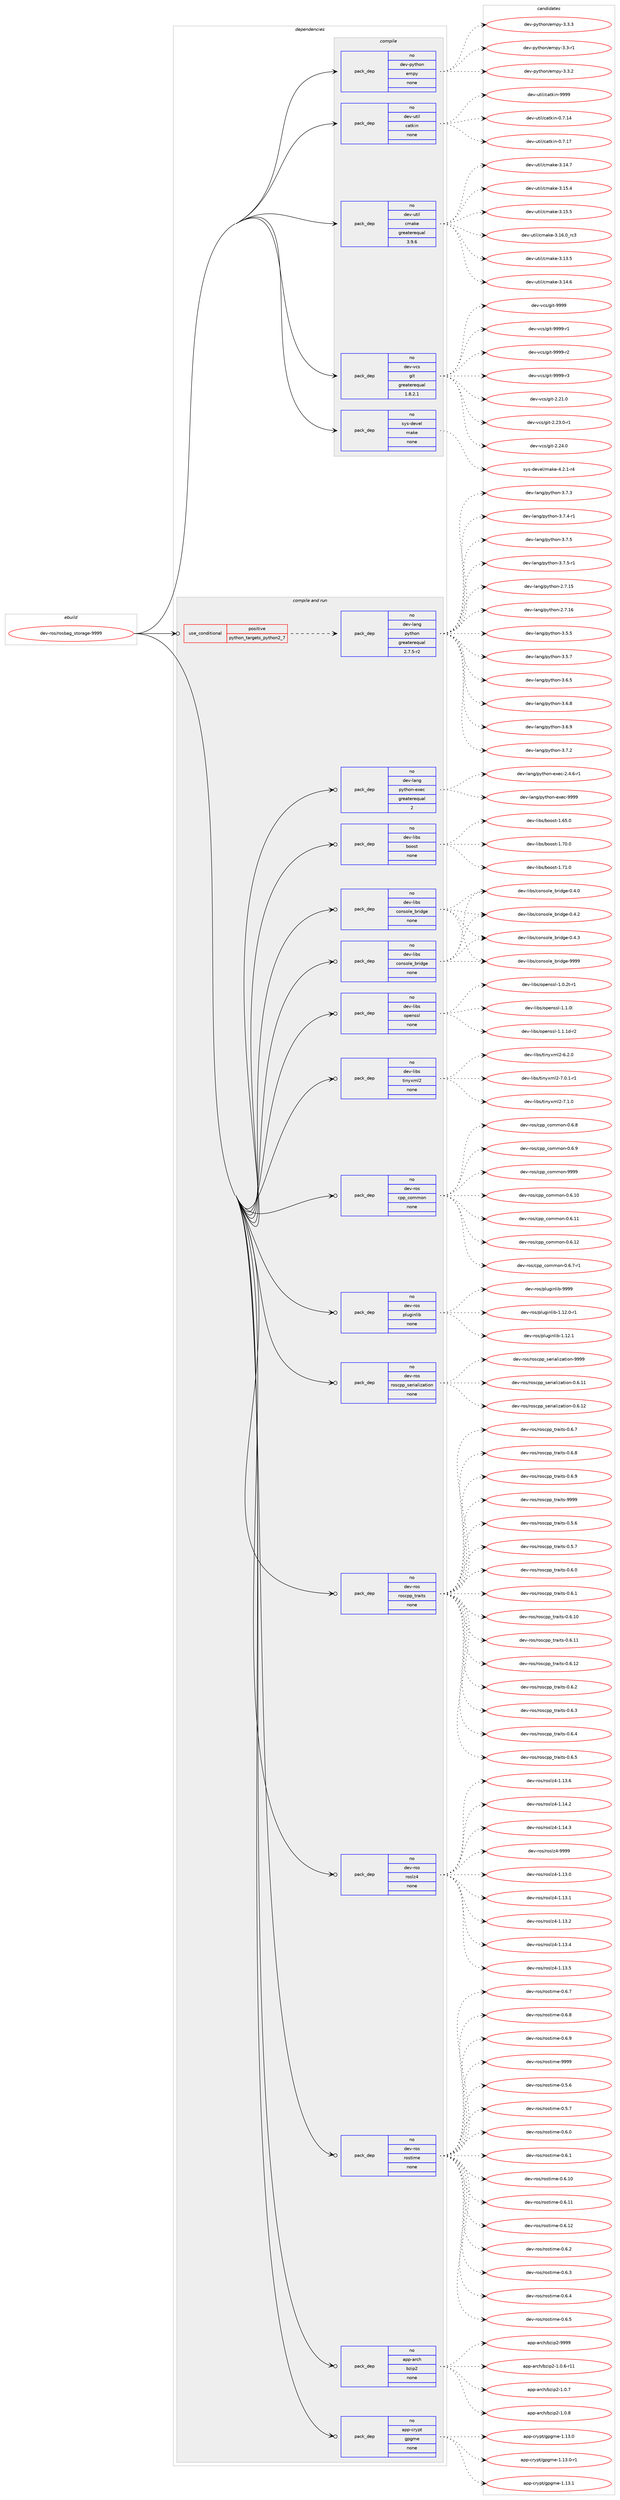 digraph prolog {

# *************
# Graph options
# *************

newrank=true;
concentrate=true;
compound=true;
graph [rankdir=LR,fontname=Helvetica,fontsize=10,ranksep=1.5];#, ranksep=2.5, nodesep=0.2];
edge  [arrowhead=vee];
node  [fontname=Helvetica,fontsize=10];

# **********
# The ebuild
# **********

subgraph cluster_leftcol {
color=gray;
rank=same;
label=<<i>ebuild</i>>;
id [label="dev-ros/rosbag_storage-9999", color=red, width=4, href="../dev-ros/rosbag_storage-9999.svg"];
}

# ****************
# The dependencies
# ****************

subgraph cluster_midcol {
color=gray;
label=<<i>dependencies</i>>;
subgraph cluster_compile {
fillcolor="#eeeeee";
style=filled;
label=<<i>compile</i>>;
subgraph pack493825 {
dependency660193 [label=<<TABLE BORDER="0" CELLBORDER="1" CELLSPACING="0" CELLPADDING="4" WIDTH="220"><TR><TD ROWSPAN="6" CELLPADDING="30">pack_dep</TD></TR><TR><TD WIDTH="110">no</TD></TR><TR><TD>dev-python</TD></TR><TR><TD>empy</TD></TR><TR><TD>none</TD></TR><TR><TD></TD></TR></TABLE>>, shape=none, color=blue];
}
id:e -> dependency660193:w [weight=20,style="solid",arrowhead="vee"];
subgraph pack493826 {
dependency660194 [label=<<TABLE BORDER="0" CELLBORDER="1" CELLSPACING="0" CELLPADDING="4" WIDTH="220"><TR><TD ROWSPAN="6" CELLPADDING="30">pack_dep</TD></TR><TR><TD WIDTH="110">no</TD></TR><TR><TD>dev-util</TD></TR><TR><TD>catkin</TD></TR><TR><TD>none</TD></TR><TR><TD></TD></TR></TABLE>>, shape=none, color=blue];
}
id:e -> dependency660194:w [weight=20,style="solid",arrowhead="vee"];
subgraph pack493827 {
dependency660195 [label=<<TABLE BORDER="0" CELLBORDER="1" CELLSPACING="0" CELLPADDING="4" WIDTH="220"><TR><TD ROWSPAN="6" CELLPADDING="30">pack_dep</TD></TR><TR><TD WIDTH="110">no</TD></TR><TR><TD>dev-util</TD></TR><TR><TD>cmake</TD></TR><TR><TD>greaterequal</TD></TR><TR><TD>3.9.6</TD></TR></TABLE>>, shape=none, color=blue];
}
id:e -> dependency660195:w [weight=20,style="solid",arrowhead="vee"];
subgraph pack493828 {
dependency660196 [label=<<TABLE BORDER="0" CELLBORDER="1" CELLSPACING="0" CELLPADDING="4" WIDTH="220"><TR><TD ROWSPAN="6" CELLPADDING="30">pack_dep</TD></TR><TR><TD WIDTH="110">no</TD></TR><TR><TD>dev-vcs</TD></TR><TR><TD>git</TD></TR><TR><TD>greaterequal</TD></TR><TR><TD>1.8.2.1</TD></TR></TABLE>>, shape=none, color=blue];
}
id:e -> dependency660196:w [weight=20,style="solid",arrowhead="vee"];
subgraph pack493829 {
dependency660197 [label=<<TABLE BORDER="0" CELLBORDER="1" CELLSPACING="0" CELLPADDING="4" WIDTH="220"><TR><TD ROWSPAN="6" CELLPADDING="30">pack_dep</TD></TR><TR><TD WIDTH="110">no</TD></TR><TR><TD>sys-devel</TD></TR><TR><TD>make</TD></TR><TR><TD>none</TD></TR><TR><TD></TD></TR></TABLE>>, shape=none, color=blue];
}
id:e -> dependency660197:w [weight=20,style="solid",arrowhead="vee"];
}
subgraph cluster_compileandrun {
fillcolor="#eeeeee";
style=filled;
label=<<i>compile and run</i>>;
subgraph cond154462 {
dependency660198 [label=<<TABLE BORDER="0" CELLBORDER="1" CELLSPACING="0" CELLPADDING="4"><TR><TD ROWSPAN="3" CELLPADDING="10">use_conditional</TD></TR><TR><TD>positive</TD></TR><TR><TD>python_targets_python2_7</TD></TR></TABLE>>, shape=none, color=red];
subgraph pack493830 {
dependency660199 [label=<<TABLE BORDER="0" CELLBORDER="1" CELLSPACING="0" CELLPADDING="4" WIDTH="220"><TR><TD ROWSPAN="6" CELLPADDING="30">pack_dep</TD></TR><TR><TD WIDTH="110">no</TD></TR><TR><TD>dev-lang</TD></TR><TR><TD>python</TD></TR><TR><TD>greaterequal</TD></TR><TR><TD>2.7.5-r2</TD></TR></TABLE>>, shape=none, color=blue];
}
dependency660198:e -> dependency660199:w [weight=20,style="dashed",arrowhead="vee"];
}
id:e -> dependency660198:w [weight=20,style="solid",arrowhead="odotvee"];
subgraph pack493831 {
dependency660200 [label=<<TABLE BORDER="0" CELLBORDER="1" CELLSPACING="0" CELLPADDING="4" WIDTH="220"><TR><TD ROWSPAN="6" CELLPADDING="30">pack_dep</TD></TR><TR><TD WIDTH="110">no</TD></TR><TR><TD>app-arch</TD></TR><TR><TD>bzip2</TD></TR><TR><TD>none</TD></TR><TR><TD></TD></TR></TABLE>>, shape=none, color=blue];
}
id:e -> dependency660200:w [weight=20,style="solid",arrowhead="odotvee"];
subgraph pack493832 {
dependency660201 [label=<<TABLE BORDER="0" CELLBORDER="1" CELLSPACING="0" CELLPADDING="4" WIDTH="220"><TR><TD ROWSPAN="6" CELLPADDING="30">pack_dep</TD></TR><TR><TD WIDTH="110">no</TD></TR><TR><TD>app-crypt</TD></TR><TR><TD>gpgme</TD></TR><TR><TD>none</TD></TR><TR><TD></TD></TR></TABLE>>, shape=none, color=blue];
}
id:e -> dependency660201:w [weight=20,style="solid",arrowhead="odotvee"];
subgraph pack493833 {
dependency660202 [label=<<TABLE BORDER="0" CELLBORDER="1" CELLSPACING="0" CELLPADDING="4" WIDTH="220"><TR><TD ROWSPAN="6" CELLPADDING="30">pack_dep</TD></TR><TR><TD WIDTH="110">no</TD></TR><TR><TD>dev-lang</TD></TR><TR><TD>python-exec</TD></TR><TR><TD>greaterequal</TD></TR><TR><TD>2</TD></TR></TABLE>>, shape=none, color=blue];
}
id:e -> dependency660202:w [weight=20,style="solid",arrowhead="odotvee"];
subgraph pack493834 {
dependency660203 [label=<<TABLE BORDER="0" CELLBORDER="1" CELLSPACING="0" CELLPADDING="4" WIDTH="220"><TR><TD ROWSPAN="6" CELLPADDING="30">pack_dep</TD></TR><TR><TD WIDTH="110">no</TD></TR><TR><TD>dev-libs</TD></TR><TR><TD>boost</TD></TR><TR><TD>none</TD></TR><TR><TD></TD></TR></TABLE>>, shape=none, color=blue];
}
id:e -> dependency660203:w [weight=20,style="solid",arrowhead="odotvee"];
subgraph pack493835 {
dependency660204 [label=<<TABLE BORDER="0" CELLBORDER="1" CELLSPACING="0" CELLPADDING="4" WIDTH="220"><TR><TD ROWSPAN="6" CELLPADDING="30">pack_dep</TD></TR><TR><TD WIDTH="110">no</TD></TR><TR><TD>dev-libs</TD></TR><TR><TD>console_bridge</TD></TR><TR><TD>none</TD></TR><TR><TD></TD></TR></TABLE>>, shape=none, color=blue];
}
id:e -> dependency660204:w [weight=20,style="solid",arrowhead="odotvee"];
subgraph pack493836 {
dependency660205 [label=<<TABLE BORDER="0" CELLBORDER="1" CELLSPACING="0" CELLPADDING="4" WIDTH="220"><TR><TD ROWSPAN="6" CELLPADDING="30">pack_dep</TD></TR><TR><TD WIDTH="110">no</TD></TR><TR><TD>dev-libs</TD></TR><TR><TD>console_bridge</TD></TR><TR><TD>none</TD></TR><TR><TD></TD></TR></TABLE>>, shape=none, color=blue];
}
id:e -> dependency660205:w [weight=20,style="solid",arrowhead="odotvee"];
subgraph pack493837 {
dependency660206 [label=<<TABLE BORDER="0" CELLBORDER="1" CELLSPACING="0" CELLPADDING="4" WIDTH="220"><TR><TD ROWSPAN="6" CELLPADDING="30">pack_dep</TD></TR><TR><TD WIDTH="110">no</TD></TR><TR><TD>dev-libs</TD></TR><TR><TD>openssl</TD></TR><TR><TD>none</TD></TR><TR><TD></TD></TR></TABLE>>, shape=none, color=blue];
}
id:e -> dependency660206:w [weight=20,style="solid",arrowhead="odotvee"];
subgraph pack493838 {
dependency660207 [label=<<TABLE BORDER="0" CELLBORDER="1" CELLSPACING="0" CELLPADDING="4" WIDTH="220"><TR><TD ROWSPAN="6" CELLPADDING="30">pack_dep</TD></TR><TR><TD WIDTH="110">no</TD></TR><TR><TD>dev-libs</TD></TR><TR><TD>tinyxml2</TD></TR><TR><TD>none</TD></TR><TR><TD></TD></TR></TABLE>>, shape=none, color=blue];
}
id:e -> dependency660207:w [weight=20,style="solid",arrowhead="odotvee"];
subgraph pack493839 {
dependency660208 [label=<<TABLE BORDER="0" CELLBORDER="1" CELLSPACING="0" CELLPADDING="4" WIDTH="220"><TR><TD ROWSPAN="6" CELLPADDING="30">pack_dep</TD></TR><TR><TD WIDTH="110">no</TD></TR><TR><TD>dev-ros</TD></TR><TR><TD>cpp_common</TD></TR><TR><TD>none</TD></TR><TR><TD></TD></TR></TABLE>>, shape=none, color=blue];
}
id:e -> dependency660208:w [weight=20,style="solid",arrowhead="odotvee"];
subgraph pack493840 {
dependency660209 [label=<<TABLE BORDER="0" CELLBORDER="1" CELLSPACING="0" CELLPADDING="4" WIDTH="220"><TR><TD ROWSPAN="6" CELLPADDING="30">pack_dep</TD></TR><TR><TD WIDTH="110">no</TD></TR><TR><TD>dev-ros</TD></TR><TR><TD>pluginlib</TD></TR><TR><TD>none</TD></TR><TR><TD></TD></TR></TABLE>>, shape=none, color=blue];
}
id:e -> dependency660209:w [weight=20,style="solid",arrowhead="odotvee"];
subgraph pack493841 {
dependency660210 [label=<<TABLE BORDER="0" CELLBORDER="1" CELLSPACING="0" CELLPADDING="4" WIDTH="220"><TR><TD ROWSPAN="6" CELLPADDING="30">pack_dep</TD></TR><TR><TD WIDTH="110">no</TD></TR><TR><TD>dev-ros</TD></TR><TR><TD>roscpp_serialization</TD></TR><TR><TD>none</TD></TR><TR><TD></TD></TR></TABLE>>, shape=none, color=blue];
}
id:e -> dependency660210:w [weight=20,style="solid",arrowhead="odotvee"];
subgraph pack493842 {
dependency660211 [label=<<TABLE BORDER="0" CELLBORDER="1" CELLSPACING="0" CELLPADDING="4" WIDTH="220"><TR><TD ROWSPAN="6" CELLPADDING="30">pack_dep</TD></TR><TR><TD WIDTH="110">no</TD></TR><TR><TD>dev-ros</TD></TR><TR><TD>roscpp_traits</TD></TR><TR><TD>none</TD></TR><TR><TD></TD></TR></TABLE>>, shape=none, color=blue];
}
id:e -> dependency660211:w [weight=20,style="solid",arrowhead="odotvee"];
subgraph pack493843 {
dependency660212 [label=<<TABLE BORDER="0" CELLBORDER="1" CELLSPACING="0" CELLPADDING="4" WIDTH="220"><TR><TD ROWSPAN="6" CELLPADDING="30">pack_dep</TD></TR><TR><TD WIDTH="110">no</TD></TR><TR><TD>dev-ros</TD></TR><TR><TD>roslz4</TD></TR><TR><TD>none</TD></TR><TR><TD></TD></TR></TABLE>>, shape=none, color=blue];
}
id:e -> dependency660212:w [weight=20,style="solid",arrowhead="odotvee"];
subgraph pack493844 {
dependency660213 [label=<<TABLE BORDER="0" CELLBORDER="1" CELLSPACING="0" CELLPADDING="4" WIDTH="220"><TR><TD ROWSPAN="6" CELLPADDING="30">pack_dep</TD></TR><TR><TD WIDTH="110">no</TD></TR><TR><TD>dev-ros</TD></TR><TR><TD>rostime</TD></TR><TR><TD>none</TD></TR><TR><TD></TD></TR></TABLE>>, shape=none, color=blue];
}
id:e -> dependency660213:w [weight=20,style="solid",arrowhead="odotvee"];
}
subgraph cluster_run {
fillcolor="#eeeeee";
style=filled;
label=<<i>run</i>>;
}
}

# **************
# The candidates
# **************

subgraph cluster_choices {
rank=same;
color=gray;
label=<<i>candidates</i>>;

subgraph choice493825 {
color=black;
nodesep=1;
choice1001011184511212111610411111047101109112121455146514511449 [label="dev-python/empy-3.3-r1", color=red, width=4,href="../dev-python/empy-3.3-r1.svg"];
choice1001011184511212111610411111047101109112121455146514650 [label="dev-python/empy-3.3.2", color=red, width=4,href="../dev-python/empy-3.3.2.svg"];
choice1001011184511212111610411111047101109112121455146514651 [label="dev-python/empy-3.3.3", color=red, width=4,href="../dev-python/empy-3.3.3.svg"];
dependency660193:e -> choice1001011184511212111610411111047101109112121455146514511449:w [style=dotted,weight="100"];
dependency660193:e -> choice1001011184511212111610411111047101109112121455146514650:w [style=dotted,weight="100"];
dependency660193:e -> choice1001011184511212111610411111047101109112121455146514651:w [style=dotted,weight="100"];
}
subgraph choice493826 {
color=black;
nodesep=1;
choice1001011184511711610510847999711610710511045484655464952 [label="dev-util/catkin-0.7.14", color=red, width=4,href="../dev-util/catkin-0.7.14.svg"];
choice1001011184511711610510847999711610710511045484655464955 [label="dev-util/catkin-0.7.17", color=red, width=4,href="../dev-util/catkin-0.7.17.svg"];
choice100101118451171161051084799971161071051104557575757 [label="dev-util/catkin-9999", color=red, width=4,href="../dev-util/catkin-9999.svg"];
dependency660194:e -> choice1001011184511711610510847999711610710511045484655464952:w [style=dotted,weight="100"];
dependency660194:e -> choice1001011184511711610510847999711610710511045484655464955:w [style=dotted,weight="100"];
dependency660194:e -> choice100101118451171161051084799971161071051104557575757:w [style=dotted,weight="100"];
}
subgraph choice493827 {
color=black;
nodesep=1;
choice1001011184511711610510847991099710710145514649514653 [label="dev-util/cmake-3.13.5", color=red, width=4,href="../dev-util/cmake-3.13.5.svg"];
choice1001011184511711610510847991099710710145514649524654 [label="dev-util/cmake-3.14.6", color=red, width=4,href="../dev-util/cmake-3.14.6.svg"];
choice1001011184511711610510847991099710710145514649524655 [label="dev-util/cmake-3.14.7", color=red, width=4,href="../dev-util/cmake-3.14.7.svg"];
choice1001011184511711610510847991099710710145514649534652 [label="dev-util/cmake-3.15.4", color=red, width=4,href="../dev-util/cmake-3.15.4.svg"];
choice1001011184511711610510847991099710710145514649534653 [label="dev-util/cmake-3.15.5", color=red, width=4,href="../dev-util/cmake-3.15.5.svg"];
choice1001011184511711610510847991099710710145514649544648951149951 [label="dev-util/cmake-3.16.0_rc3", color=red, width=4,href="../dev-util/cmake-3.16.0_rc3.svg"];
dependency660195:e -> choice1001011184511711610510847991099710710145514649514653:w [style=dotted,weight="100"];
dependency660195:e -> choice1001011184511711610510847991099710710145514649524654:w [style=dotted,weight="100"];
dependency660195:e -> choice1001011184511711610510847991099710710145514649524655:w [style=dotted,weight="100"];
dependency660195:e -> choice1001011184511711610510847991099710710145514649534652:w [style=dotted,weight="100"];
dependency660195:e -> choice1001011184511711610510847991099710710145514649534653:w [style=dotted,weight="100"];
dependency660195:e -> choice1001011184511711610510847991099710710145514649544648951149951:w [style=dotted,weight="100"];
}
subgraph choice493828 {
color=black;
nodesep=1;
choice10010111845118991154710310511645504650494648 [label="dev-vcs/git-2.21.0", color=red, width=4,href="../dev-vcs/git-2.21.0.svg"];
choice100101118451189911547103105116455046505146484511449 [label="dev-vcs/git-2.23.0-r1", color=red, width=4,href="../dev-vcs/git-2.23.0-r1.svg"];
choice10010111845118991154710310511645504650524648 [label="dev-vcs/git-2.24.0", color=red, width=4,href="../dev-vcs/git-2.24.0.svg"];
choice1001011184511899115471031051164557575757 [label="dev-vcs/git-9999", color=red, width=4,href="../dev-vcs/git-9999.svg"];
choice10010111845118991154710310511645575757574511449 [label="dev-vcs/git-9999-r1", color=red, width=4,href="../dev-vcs/git-9999-r1.svg"];
choice10010111845118991154710310511645575757574511450 [label="dev-vcs/git-9999-r2", color=red, width=4,href="../dev-vcs/git-9999-r2.svg"];
choice10010111845118991154710310511645575757574511451 [label="dev-vcs/git-9999-r3", color=red, width=4,href="../dev-vcs/git-9999-r3.svg"];
dependency660196:e -> choice10010111845118991154710310511645504650494648:w [style=dotted,weight="100"];
dependency660196:e -> choice100101118451189911547103105116455046505146484511449:w [style=dotted,weight="100"];
dependency660196:e -> choice10010111845118991154710310511645504650524648:w [style=dotted,weight="100"];
dependency660196:e -> choice1001011184511899115471031051164557575757:w [style=dotted,weight="100"];
dependency660196:e -> choice10010111845118991154710310511645575757574511449:w [style=dotted,weight="100"];
dependency660196:e -> choice10010111845118991154710310511645575757574511450:w [style=dotted,weight="100"];
dependency660196:e -> choice10010111845118991154710310511645575757574511451:w [style=dotted,weight="100"];
}
subgraph choice493829 {
color=black;
nodesep=1;
choice1151211154510010111810110847109971071014552465046494511452 [label="sys-devel/make-4.2.1-r4", color=red, width=4,href="../sys-devel/make-4.2.1-r4.svg"];
dependency660197:e -> choice1151211154510010111810110847109971071014552465046494511452:w [style=dotted,weight="100"];
}
subgraph choice493830 {
color=black;
nodesep=1;
choice10010111845108971101034711212111610411111045504655464953 [label="dev-lang/python-2.7.15", color=red, width=4,href="../dev-lang/python-2.7.15.svg"];
choice10010111845108971101034711212111610411111045504655464954 [label="dev-lang/python-2.7.16", color=red, width=4,href="../dev-lang/python-2.7.16.svg"];
choice100101118451089711010347112121116104111110455146534653 [label="dev-lang/python-3.5.5", color=red, width=4,href="../dev-lang/python-3.5.5.svg"];
choice100101118451089711010347112121116104111110455146534655 [label="dev-lang/python-3.5.7", color=red, width=4,href="../dev-lang/python-3.5.7.svg"];
choice100101118451089711010347112121116104111110455146544653 [label="dev-lang/python-3.6.5", color=red, width=4,href="../dev-lang/python-3.6.5.svg"];
choice100101118451089711010347112121116104111110455146544656 [label="dev-lang/python-3.6.8", color=red, width=4,href="../dev-lang/python-3.6.8.svg"];
choice100101118451089711010347112121116104111110455146544657 [label="dev-lang/python-3.6.9", color=red, width=4,href="../dev-lang/python-3.6.9.svg"];
choice100101118451089711010347112121116104111110455146554650 [label="dev-lang/python-3.7.2", color=red, width=4,href="../dev-lang/python-3.7.2.svg"];
choice100101118451089711010347112121116104111110455146554651 [label="dev-lang/python-3.7.3", color=red, width=4,href="../dev-lang/python-3.7.3.svg"];
choice1001011184510897110103471121211161041111104551465546524511449 [label="dev-lang/python-3.7.4-r1", color=red, width=4,href="../dev-lang/python-3.7.4-r1.svg"];
choice100101118451089711010347112121116104111110455146554653 [label="dev-lang/python-3.7.5", color=red, width=4,href="../dev-lang/python-3.7.5.svg"];
choice1001011184510897110103471121211161041111104551465546534511449 [label="dev-lang/python-3.7.5-r1", color=red, width=4,href="../dev-lang/python-3.7.5-r1.svg"];
dependency660199:e -> choice10010111845108971101034711212111610411111045504655464953:w [style=dotted,weight="100"];
dependency660199:e -> choice10010111845108971101034711212111610411111045504655464954:w [style=dotted,weight="100"];
dependency660199:e -> choice100101118451089711010347112121116104111110455146534653:w [style=dotted,weight="100"];
dependency660199:e -> choice100101118451089711010347112121116104111110455146534655:w [style=dotted,weight="100"];
dependency660199:e -> choice100101118451089711010347112121116104111110455146544653:w [style=dotted,weight="100"];
dependency660199:e -> choice100101118451089711010347112121116104111110455146544656:w [style=dotted,weight="100"];
dependency660199:e -> choice100101118451089711010347112121116104111110455146544657:w [style=dotted,weight="100"];
dependency660199:e -> choice100101118451089711010347112121116104111110455146554650:w [style=dotted,weight="100"];
dependency660199:e -> choice100101118451089711010347112121116104111110455146554651:w [style=dotted,weight="100"];
dependency660199:e -> choice1001011184510897110103471121211161041111104551465546524511449:w [style=dotted,weight="100"];
dependency660199:e -> choice100101118451089711010347112121116104111110455146554653:w [style=dotted,weight="100"];
dependency660199:e -> choice1001011184510897110103471121211161041111104551465546534511449:w [style=dotted,weight="100"];
}
subgraph choice493831 {
color=black;
nodesep=1;
choice97112112459711499104479812210511250454946484654451144949 [label="app-arch/bzip2-1.0.6-r11", color=red, width=4,href="../app-arch/bzip2-1.0.6-r11.svg"];
choice97112112459711499104479812210511250454946484655 [label="app-arch/bzip2-1.0.7", color=red, width=4,href="../app-arch/bzip2-1.0.7.svg"];
choice97112112459711499104479812210511250454946484656 [label="app-arch/bzip2-1.0.8", color=red, width=4,href="../app-arch/bzip2-1.0.8.svg"];
choice971121124597114991044798122105112504557575757 [label="app-arch/bzip2-9999", color=red, width=4,href="../app-arch/bzip2-9999.svg"];
dependency660200:e -> choice97112112459711499104479812210511250454946484654451144949:w [style=dotted,weight="100"];
dependency660200:e -> choice97112112459711499104479812210511250454946484655:w [style=dotted,weight="100"];
dependency660200:e -> choice97112112459711499104479812210511250454946484656:w [style=dotted,weight="100"];
dependency660200:e -> choice971121124597114991044798122105112504557575757:w [style=dotted,weight="100"];
}
subgraph choice493832 {
color=black;
nodesep=1;
choice9711211245991141211121164710311210310910145494649514648 [label="app-crypt/gpgme-1.13.0", color=red, width=4,href="../app-crypt/gpgme-1.13.0.svg"];
choice97112112459911412111211647103112103109101454946495146484511449 [label="app-crypt/gpgme-1.13.0-r1", color=red, width=4,href="../app-crypt/gpgme-1.13.0-r1.svg"];
choice9711211245991141211121164710311210310910145494649514649 [label="app-crypt/gpgme-1.13.1", color=red, width=4,href="../app-crypt/gpgme-1.13.1.svg"];
dependency660201:e -> choice9711211245991141211121164710311210310910145494649514648:w [style=dotted,weight="100"];
dependency660201:e -> choice97112112459911412111211647103112103109101454946495146484511449:w [style=dotted,weight="100"];
dependency660201:e -> choice9711211245991141211121164710311210310910145494649514649:w [style=dotted,weight="100"];
}
subgraph choice493833 {
color=black;
nodesep=1;
choice10010111845108971101034711212111610411111045101120101994550465246544511449 [label="dev-lang/python-exec-2.4.6-r1", color=red, width=4,href="../dev-lang/python-exec-2.4.6-r1.svg"];
choice10010111845108971101034711212111610411111045101120101994557575757 [label="dev-lang/python-exec-9999", color=red, width=4,href="../dev-lang/python-exec-9999.svg"];
dependency660202:e -> choice10010111845108971101034711212111610411111045101120101994550465246544511449:w [style=dotted,weight="100"];
dependency660202:e -> choice10010111845108971101034711212111610411111045101120101994557575757:w [style=dotted,weight="100"];
}
subgraph choice493834 {
color=black;
nodesep=1;
choice1001011184510810598115479811111111511645494654534648 [label="dev-libs/boost-1.65.0", color=red, width=4,href="../dev-libs/boost-1.65.0.svg"];
choice1001011184510810598115479811111111511645494655484648 [label="dev-libs/boost-1.70.0", color=red, width=4,href="../dev-libs/boost-1.70.0.svg"];
choice1001011184510810598115479811111111511645494655494648 [label="dev-libs/boost-1.71.0", color=red, width=4,href="../dev-libs/boost-1.71.0.svg"];
dependency660203:e -> choice1001011184510810598115479811111111511645494654534648:w [style=dotted,weight="100"];
dependency660203:e -> choice1001011184510810598115479811111111511645494655484648:w [style=dotted,weight="100"];
dependency660203:e -> choice1001011184510810598115479811111111511645494655494648:w [style=dotted,weight="100"];
}
subgraph choice493835 {
color=black;
nodesep=1;
choice100101118451081059811547991111101151111081019598114105100103101454846524648 [label="dev-libs/console_bridge-0.4.0", color=red, width=4,href="../dev-libs/console_bridge-0.4.0.svg"];
choice100101118451081059811547991111101151111081019598114105100103101454846524650 [label="dev-libs/console_bridge-0.4.2", color=red, width=4,href="../dev-libs/console_bridge-0.4.2.svg"];
choice100101118451081059811547991111101151111081019598114105100103101454846524651 [label="dev-libs/console_bridge-0.4.3", color=red, width=4,href="../dev-libs/console_bridge-0.4.3.svg"];
choice1001011184510810598115479911111011511110810195981141051001031014557575757 [label="dev-libs/console_bridge-9999", color=red, width=4,href="../dev-libs/console_bridge-9999.svg"];
dependency660204:e -> choice100101118451081059811547991111101151111081019598114105100103101454846524648:w [style=dotted,weight="100"];
dependency660204:e -> choice100101118451081059811547991111101151111081019598114105100103101454846524650:w [style=dotted,weight="100"];
dependency660204:e -> choice100101118451081059811547991111101151111081019598114105100103101454846524651:w [style=dotted,weight="100"];
dependency660204:e -> choice1001011184510810598115479911111011511110810195981141051001031014557575757:w [style=dotted,weight="100"];
}
subgraph choice493836 {
color=black;
nodesep=1;
choice100101118451081059811547991111101151111081019598114105100103101454846524648 [label="dev-libs/console_bridge-0.4.0", color=red, width=4,href="../dev-libs/console_bridge-0.4.0.svg"];
choice100101118451081059811547991111101151111081019598114105100103101454846524650 [label="dev-libs/console_bridge-0.4.2", color=red, width=4,href="../dev-libs/console_bridge-0.4.2.svg"];
choice100101118451081059811547991111101151111081019598114105100103101454846524651 [label="dev-libs/console_bridge-0.4.3", color=red, width=4,href="../dev-libs/console_bridge-0.4.3.svg"];
choice1001011184510810598115479911111011511110810195981141051001031014557575757 [label="dev-libs/console_bridge-9999", color=red, width=4,href="../dev-libs/console_bridge-9999.svg"];
dependency660205:e -> choice100101118451081059811547991111101151111081019598114105100103101454846524648:w [style=dotted,weight="100"];
dependency660205:e -> choice100101118451081059811547991111101151111081019598114105100103101454846524650:w [style=dotted,weight="100"];
dependency660205:e -> choice100101118451081059811547991111101151111081019598114105100103101454846524651:w [style=dotted,weight="100"];
dependency660205:e -> choice1001011184510810598115479911111011511110810195981141051001031014557575757:w [style=dotted,weight="100"];
}
subgraph choice493837 {
color=black;
nodesep=1;
choice1001011184510810598115471111121011101151151084549464846501164511449 [label="dev-libs/openssl-1.0.2t-r1", color=red, width=4,href="../dev-libs/openssl-1.0.2t-r1.svg"];
choice100101118451081059811547111112101110115115108454946494648108 [label="dev-libs/openssl-1.1.0l", color=red, width=4,href="../dev-libs/openssl-1.1.0l.svg"];
choice1001011184510810598115471111121011101151151084549464946491004511450 [label="dev-libs/openssl-1.1.1d-r2", color=red, width=4,href="../dev-libs/openssl-1.1.1d-r2.svg"];
dependency660206:e -> choice1001011184510810598115471111121011101151151084549464846501164511449:w [style=dotted,weight="100"];
dependency660206:e -> choice100101118451081059811547111112101110115115108454946494648108:w [style=dotted,weight="100"];
dependency660206:e -> choice1001011184510810598115471111121011101151151084549464946491004511450:w [style=dotted,weight="100"];
}
subgraph choice493838 {
color=black;
nodesep=1;
choice10010111845108105981154711610511012112010910850455446504648 [label="dev-libs/tinyxml2-6.2.0", color=red, width=4,href="../dev-libs/tinyxml2-6.2.0.svg"];
choice100101118451081059811547116105110121120109108504555464846494511449 [label="dev-libs/tinyxml2-7.0.1-r1", color=red, width=4,href="../dev-libs/tinyxml2-7.0.1-r1.svg"];
choice10010111845108105981154711610511012112010910850455546494648 [label="dev-libs/tinyxml2-7.1.0", color=red, width=4,href="../dev-libs/tinyxml2-7.1.0.svg"];
dependency660207:e -> choice10010111845108105981154711610511012112010910850455446504648:w [style=dotted,weight="100"];
dependency660207:e -> choice100101118451081059811547116105110121120109108504555464846494511449:w [style=dotted,weight="100"];
dependency660207:e -> choice10010111845108105981154711610511012112010910850455546494648:w [style=dotted,weight="100"];
}
subgraph choice493839 {
color=black;
nodesep=1;
choice100101118451141111154799112112959911110910911111045484654464948 [label="dev-ros/cpp_common-0.6.10", color=red, width=4,href="../dev-ros/cpp_common-0.6.10.svg"];
choice100101118451141111154799112112959911110910911111045484654464949 [label="dev-ros/cpp_common-0.6.11", color=red, width=4,href="../dev-ros/cpp_common-0.6.11.svg"];
choice100101118451141111154799112112959911110910911111045484654464950 [label="dev-ros/cpp_common-0.6.12", color=red, width=4,href="../dev-ros/cpp_common-0.6.12.svg"];
choice10010111845114111115479911211295991111091091111104548465446554511449 [label="dev-ros/cpp_common-0.6.7-r1", color=red, width=4,href="../dev-ros/cpp_common-0.6.7-r1.svg"];
choice1001011184511411111547991121129599111109109111110454846544656 [label="dev-ros/cpp_common-0.6.8", color=red, width=4,href="../dev-ros/cpp_common-0.6.8.svg"];
choice1001011184511411111547991121129599111109109111110454846544657 [label="dev-ros/cpp_common-0.6.9", color=red, width=4,href="../dev-ros/cpp_common-0.6.9.svg"];
choice10010111845114111115479911211295991111091091111104557575757 [label="dev-ros/cpp_common-9999", color=red, width=4,href="../dev-ros/cpp_common-9999.svg"];
dependency660208:e -> choice100101118451141111154799112112959911110910911111045484654464948:w [style=dotted,weight="100"];
dependency660208:e -> choice100101118451141111154799112112959911110910911111045484654464949:w [style=dotted,weight="100"];
dependency660208:e -> choice100101118451141111154799112112959911110910911111045484654464950:w [style=dotted,weight="100"];
dependency660208:e -> choice10010111845114111115479911211295991111091091111104548465446554511449:w [style=dotted,weight="100"];
dependency660208:e -> choice1001011184511411111547991121129599111109109111110454846544656:w [style=dotted,weight="100"];
dependency660208:e -> choice1001011184511411111547991121129599111109109111110454846544657:w [style=dotted,weight="100"];
dependency660208:e -> choice10010111845114111115479911211295991111091091111104557575757:w [style=dotted,weight="100"];
}
subgraph choice493840 {
color=black;
nodesep=1;
choice100101118451141111154711210811710310511010810598454946495046484511449 [label="dev-ros/pluginlib-1.12.0-r1", color=red, width=4,href="../dev-ros/pluginlib-1.12.0-r1.svg"];
choice10010111845114111115471121081171031051101081059845494649504649 [label="dev-ros/pluginlib-1.12.1", color=red, width=4,href="../dev-ros/pluginlib-1.12.1.svg"];
choice1001011184511411111547112108117103105110108105984557575757 [label="dev-ros/pluginlib-9999", color=red, width=4,href="../dev-ros/pluginlib-9999.svg"];
dependency660209:e -> choice100101118451141111154711210811710310511010810598454946495046484511449:w [style=dotted,weight="100"];
dependency660209:e -> choice10010111845114111115471121081171031051101081059845494649504649:w [style=dotted,weight="100"];
dependency660209:e -> choice1001011184511411111547112108117103105110108105984557575757:w [style=dotted,weight="100"];
}
subgraph choice493841 {
color=black;
nodesep=1;
choice10010111845114111115471141111159911211295115101114105971081051229711610511111045484654464949 [label="dev-ros/roscpp_serialization-0.6.11", color=red, width=4,href="../dev-ros/roscpp_serialization-0.6.11.svg"];
choice10010111845114111115471141111159911211295115101114105971081051229711610511111045484654464950 [label="dev-ros/roscpp_serialization-0.6.12", color=red, width=4,href="../dev-ros/roscpp_serialization-0.6.12.svg"];
choice1001011184511411111547114111115991121129511510111410597108105122971161051111104557575757 [label="dev-ros/roscpp_serialization-9999", color=red, width=4,href="../dev-ros/roscpp_serialization-9999.svg"];
dependency660210:e -> choice10010111845114111115471141111159911211295115101114105971081051229711610511111045484654464949:w [style=dotted,weight="100"];
dependency660210:e -> choice10010111845114111115471141111159911211295115101114105971081051229711610511111045484654464950:w [style=dotted,weight="100"];
dependency660210:e -> choice1001011184511411111547114111115991121129511510111410597108105122971161051111104557575757:w [style=dotted,weight="100"];
}
subgraph choice493842 {
color=black;
nodesep=1;
choice1001011184511411111547114111115991121129511611497105116115454846534654 [label="dev-ros/roscpp_traits-0.5.6", color=red, width=4,href="../dev-ros/roscpp_traits-0.5.6.svg"];
choice1001011184511411111547114111115991121129511611497105116115454846534655 [label="dev-ros/roscpp_traits-0.5.7", color=red, width=4,href="../dev-ros/roscpp_traits-0.5.7.svg"];
choice1001011184511411111547114111115991121129511611497105116115454846544648 [label="dev-ros/roscpp_traits-0.6.0", color=red, width=4,href="../dev-ros/roscpp_traits-0.6.0.svg"];
choice1001011184511411111547114111115991121129511611497105116115454846544649 [label="dev-ros/roscpp_traits-0.6.1", color=red, width=4,href="../dev-ros/roscpp_traits-0.6.1.svg"];
choice100101118451141111154711411111599112112951161149710511611545484654464948 [label="dev-ros/roscpp_traits-0.6.10", color=red, width=4,href="../dev-ros/roscpp_traits-0.6.10.svg"];
choice100101118451141111154711411111599112112951161149710511611545484654464949 [label="dev-ros/roscpp_traits-0.6.11", color=red, width=4,href="../dev-ros/roscpp_traits-0.6.11.svg"];
choice100101118451141111154711411111599112112951161149710511611545484654464950 [label="dev-ros/roscpp_traits-0.6.12", color=red, width=4,href="../dev-ros/roscpp_traits-0.6.12.svg"];
choice1001011184511411111547114111115991121129511611497105116115454846544650 [label="dev-ros/roscpp_traits-0.6.2", color=red, width=4,href="../dev-ros/roscpp_traits-0.6.2.svg"];
choice1001011184511411111547114111115991121129511611497105116115454846544651 [label="dev-ros/roscpp_traits-0.6.3", color=red, width=4,href="../dev-ros/roscpp_traits-0.6.3.svg"];
choice1001011184511411111547114111115991121129511611497105116115454846544652 [label="dev-ros/roscpp_traits-0.6.4", color=red, width=4,href="../dev-ros/roscpp_traits-0.6.4.svg"];
choice1001011184511411111547114111115991121129511611497105116115454846544653 [label="dev-ros/roscpp_traits-0.6.5", color=red, width=4,href="../dev-ros/roscpp_traits-0.6.5.svg"];
choice1001011184511411111547114111115991121129511611497105116115454846544655 [label="dev-ros/roscpp_traits-0.6.7", color=red, width=4,href="../dev-ros/roscpp_traits-0.6.7.svg"];
choice1001011184511411111547114111115991121129511611497105116115454846544656 [label="dev-ros/roscpp_traits-0.6.8", color=red, width=4,href="../dev-ros/roscpp_traits-0.6.8.svg"];
choice1001011184511411111547114111115991121129511611497105116115454846544657 [label="dev-ros/roscpp_traits-0.6.9", color=red, width=4,href="../dev-ros/roscpp_traits-0.6.9.svg"];
choice10010111845114111115471141111159911211295116114971051161154557575757 [label="dev-ros/roscpp_traits-9999", color=red, width=4,href="../dev-ros/roscpp_traits-9999.svg"];
dependency660211:e -> choice1001011184511411111547114111115991121129511611497105116115454846534654:w [style=dotted,weight="100"];
dependency660211:e -> choice1001011184511411111547114111115991121129511611497105116115454846534655:w [style=dotted,weight="100"];
dependency660211:e -> choice1001011184511411111547114111115991121129511611497105116115454846544648:w [style=dotted,weight="100"];
dependency660211:e -> choice1001011184511411111547114111115991121129511611497105116115454846544649:w [style=dotted,weight="100"];
dependency660211:e -> choice100101118451141111154711411111599112112951161149710511611545484654464948:w [style=dotted,weight="100"];
dependency660211:e -> choice100101118451141111154711411111599112112951161149710511611545484654464949:w [style=dotted,weight="100"];
dependency660211:e -> choice100101118451141111154711411111599112112951161149710511611545484654464950:w [style=dotted,weight="100"];
dependency660211:e -> choice1001011184511411111547114111115991121129511611497105116115454846544650:w [style=dotted,weight="100"];
dependency660211:e -> choice1001011184511411111547114111115991121129511611497105116115454846544651:w [style=dotted,weight="100"];
dependency660211:e -> choice1001011184511411111547114111115991121129511611497105116115454846544652:w [style=dotted,weight="100"];
dependency660211:e -> choice1001011184511411111547114111115991121129511611497105116115454846544653:w [style=dotted,weight="100"];
dependency660211:e -> choice1001011184511411111547114111115991121129511611497105116115454846544655:w [style=dotted,weight="100"];
dependency660211:e -> choice1001011184511411111547114111115991121129511611497105116115454846544656:w [style=dotted,weight="100"];
dependency660211:e -> choice1001011184511411111547114111115991121129511611497105116115454846544657:w [style=dotted,weight="100"];
dependency660211:e -> choice10010111845114111115471141111159911211295116114971051161154557575757:w [style=dotted,weight="100"];
}
subgraph choice493843 {
color=black;
nodesep=1;
choice10010111845114111115471141111151081225245494649514648 [label="dev-ros/roslz4-1.13.0", color=red, width=4,href="../dev-ros/roslz4-1.13.0.svg"];
choice10010111845114111115471141111151081225245494649514649 [label="dev-ros/roslz4-1.13.1", color=red, width=4,href="../dev-ros/roslz4-1.13.1.svg"];
choice10010111845114111115471141111151081225245494649514650 [label="dev-ros/roslz4-1.13.2", color=red, width=4,href="../dev-ros/roslz4-1.13.2.svg"];
choice10010111845114111115471141111151081225245494649514652 [label="dev-ros/roslz4-1.13.4", color=red, width=4,href="../dev-ros/roslz4-1.13.4.svg"];
choice10010111845114111115471141111151081225245494649514653 [label="dev-ros/roslz4-1.13.5", color=red, width=4,href="../dev-ros/roslz4-1.13.5.svg"];
choice10010111845114111115471141111151081225245494649514654 [label="dev-ros/roslz4-1.13.6", color=red, width=4,href="../dev-ros/roslz4-1.13.6.svg"];
choice10010111845114111115471141111151081225245494649524650 [label="dev-ros/roslz4-1.14.2", color=red, width=4,href="../dev-ros/roslz4-1.14.2.svg"];
choice10010111845114111115471141111151081225245494649524651 [label="dev-ros/roslz4-1.14.3", color=red, width=4,href="../dev-ros/roslz4-1.14.3.svg"];
choice1001011184511411111547114111115108122524557575757 [label="dev-ros/roslz4-9999", color=red, width=4,href="../dev-ros/roslz4-9999.svg"];
dependency660212:e -> choice10010111845114111115471141111151081225245494649514648:w [style=dotted,weight="100"];
dependency660212:e -> choice10010111845114111115471141111151081225245494649514649:w [style=dotted,weight="100"];
dependency660212:e -> choice10010111845114111115471141111151081225245494649514650:w [style=dotted,weight="100"];
dependency660212:e -> choice10010111845114111115471141111151081225245494649514652:w [style=dotted,weight="100"];
dependency660212:e -> choice10010111845114111115471141111151081225245494649514653:w [style=dotted,weight="100"];
dependency660212:e -> choice10010111845114111115471141111151081225245494649514654:w [style=dotted,weight="100"];
dependency660212:e -> choice10010111845114111115471141111151081225245494649524650:w [style=dotted,weight="100"];
dependency660212:e -> choice10010111845114111115471141111151081225245494649524651:w [style=dotted,weight="100"];
dependency660212:e -> choice1001011184511411111547114111115108122524557575757:w [style=dotted,weight="100"];
}
subgraph choice493844 {
color=black;
nodesep=1;
choice1001011184511411111547114111115116105109101454846534654 [label="dev-ros/rostime-0.5.6", color=red, width=4,href="../dev-ros/rostime-0.5.6.svg"];
choice1001011184511411111547114111115116105109101454846534655 [label="dev-ros/rostime-0.5.7", color=red, width=4,href="../dev-ros/rostime-0.5.7.svg"];
choice1001011184511411111547114111115116105109101454846544648 [label="dev-ros/rostime-0.6.0", color=red, width=4,href="../dev-ros/rostime-0.6.0.svg"];
choice1001011184511411111547114111115116105109101454846544649 [label="dev-ros/rostime-0.6.1", color=red, width=4,href="../dev-ros/rostime-0.6.1.svg"];
choice100101118451141111154711411111511610510910145484654464948 [label="dev-ros/rostime-0.6.10", color=red, width=4,href="../dev-ros/rostime-0.6.10.svg"];
choice100101118451141111154711411111511610510910145484654464949 [label="dev-ros/rostime-0.6.11", color=red, width=4,href="../dev-ros/rostime-0.6.11.svg"];
choice100101118451141111154711411111511610510910145484654464950 [label="dev-ros/rostime-0.6.12", color=red, width=4,href="../dev-ros/rostime-0.6.12.svg"];
choice1001011184511411111547114111115116105109101454846544650 [label="dev-ros/rostime-0.6.2", color=red, width=4,href="../dev-ros/rostime-0.6.2.svg"];
choice1001011184511411111547114111115116105109101454846544651 [label="dev-ros/rostime-0.6.3", color=red, width=4,href="../dev-ros/rostime-0.6.3.svg"];
choice1001011184511411111547114111115116105109101454846544652 [label="dev-ros/rostime-0.6.4", color=red, width=4,href="../dev-ros/rostime-0.6.4.svg"];
choice1001011184511411111547114111115116105109101454846544653 [label="dev-ros/rostime-0.6.5", color=red, width=4,href="../dev-ros/rostime-0.6.5.svg"];
choice1001011184511411111547114111115116105109101454846544655 [label="dev-ros/rostime-0.6.7", color=red, width=4,href="../dev-ros/rostime-0.6.7.svg"];
choice1001011184511411111547114111115116105109101454846544656 [label="dev-ros/rostime-0.6.8", color=red, width=4,href="../dev-ros/rostime-0.6.8.svg"];
choice1001011184511411111547114111115116105109101454846544657 [label="dev-ros/rostime-0.6.9", color=red, width=4,href="../dev-ros/rostime-0.6.9.svg"];
choice10010111845114111115471141111151161051091014557575757 [label="dev-ros/rostime-9999", color=red, width=4,href="../dev-ros/rostime-9999.svg"];
dependency660213:e -> choice1001011184511411111547114111115116105109101454846534654:w [style=dotted,weight="100"];
dependency660213:e -> choice1001011184511411111547114111115116105109101454846534655:w [style=dotted,weight="100"];
dependency660213:e -> choice1001011184511411111547114111115116105109101454846544648:w [style=dotted,weight="100"];
dependency660213:e -> choice1001011184511411111547114111115116105109101454846544649:w [style=dotted,weight="100"];
dependency660213:e -> choice100101118451141111154711411111511610510910145484654464948:w [style=dotted,weight="100"];
dependency660213:e -> choice100101118451141111154711411111511610510910145484654464949:w [style=dotted,weight="100"];
dependency660213:e -> choice100101118451141111154711411111511610510910145484654464950:w [style=dotted,weight="100"];
dependency660213:e -> choice1001011184511411111547114111115116105109101454846544650:w [style=dotted,weight="100"];
dependency660213:e -> choice1001011184511411111547114111115116105109101454846544651:w [style=dotted,weight="100"];
dependency660213:e -> choice1001011184511411111547114111115116105109101454846544652:w [style=dotted,weight="100"];
dependency660213:e -> choice1001011184511411111547114111115116105109101454846544653:w [style=dotted,weight="100"];
dependency660213:e -> choice1001011184511411111547114111115116105109101454846544655:w [style=dotted,weight="100"];
dependency660213:e -> choice1001011184511411111547114111115116105109101454846544656:w [style=dotted,weight="100"];
dependency660213:e -> choice1001011184511411111547114111115116105109101454846544657:w [style=dotted,weight="100"];
dependency660213:e -> choice10010111845114111115471141111151161051091014557575757:w [style=dotted,weight="100"];
}
}

}
